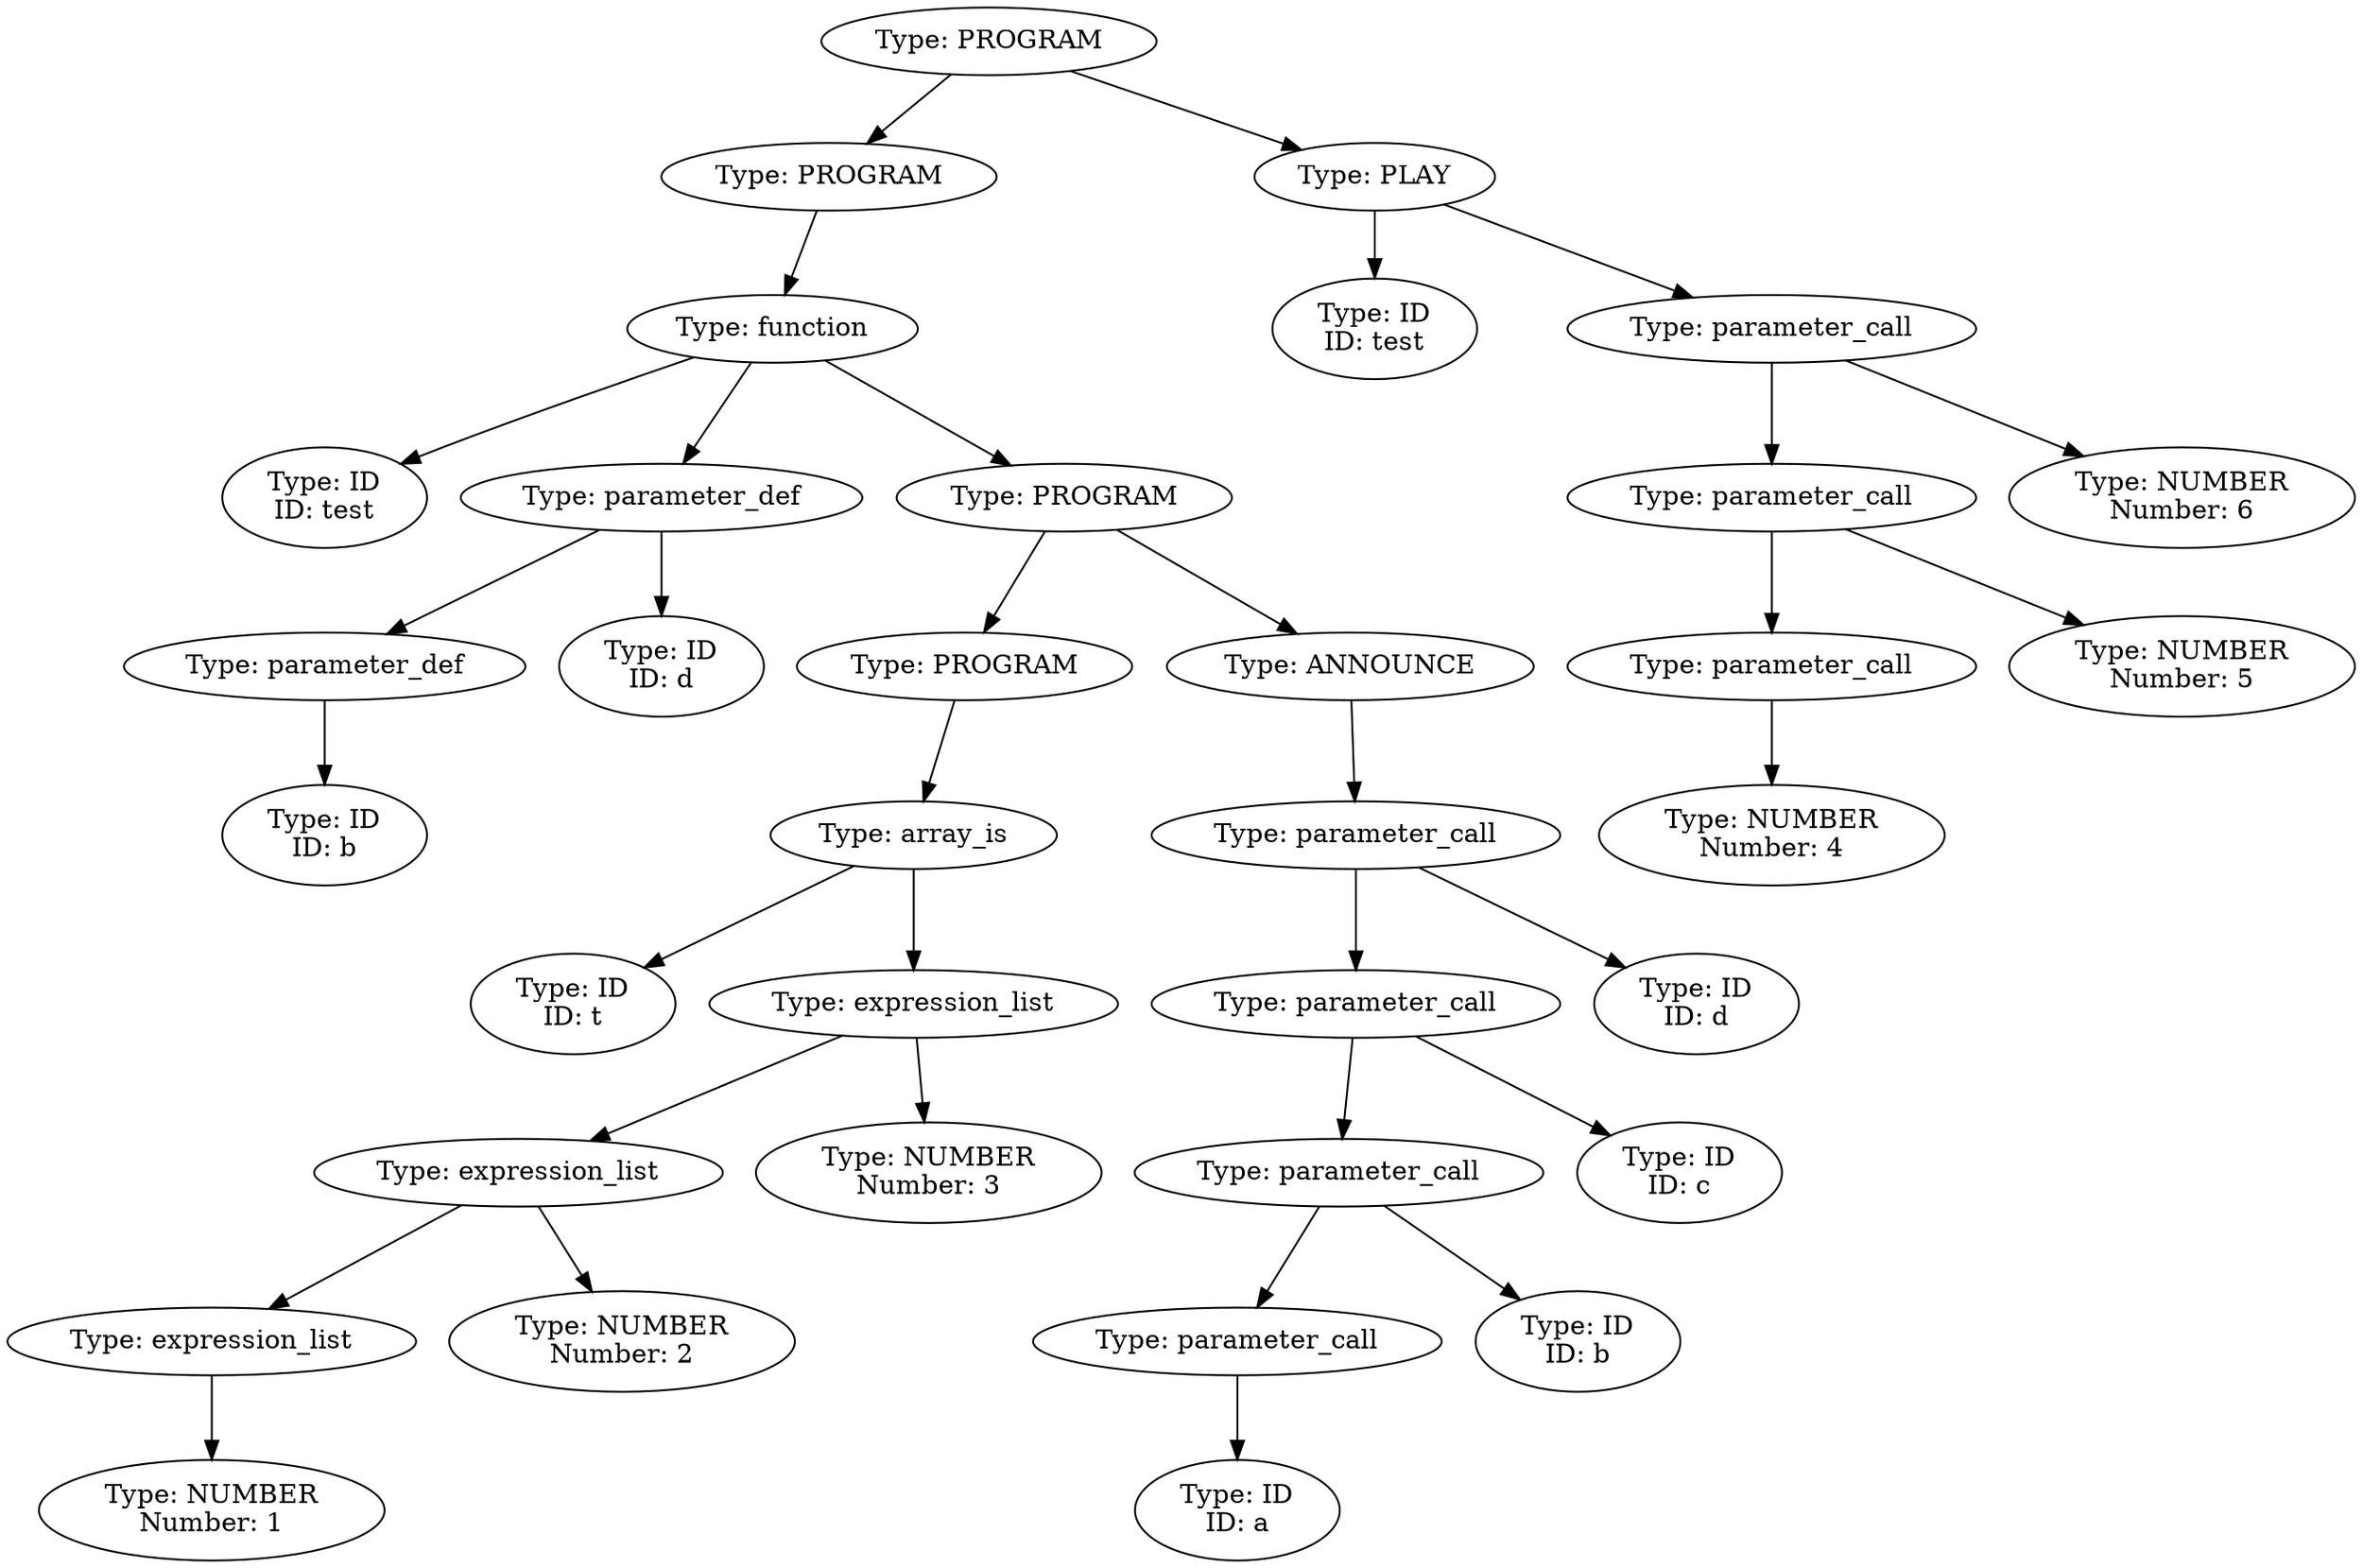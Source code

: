 digraph ast {
"0x7fffc1576fc0" [label="Type: PROGRAM"];
"0x7fffc1576fc0" -> "0x7fffc1576d60";
"0x7fffc1576d60" [label="Type: PROGRAM"];
"0x7fffc1576d60" -> "0x7fffc1576d20";
"0x7fffc1576d20" [label="Type: function"];
"0x7fffc1576d20" -> "0x7fffc1576640";
"0x7fffc1576640" [label="Type: ID\nID: test"];
"0x7fffc1576d20" -> "0x7fffc1576780";
"0x7fffc1576780" [label="Type: parameter_def"];
"0x7fffc1576780" -> "0x7fffc15766e0";
"0x7fffc15766e0" [label="Type: parameter_def"];
"0x7fffc15766e0" -> "0x7fffc15766a0";
"0x7fffc15766a0" [label="Type: ID\nID: b"];
"0x7fffc1576780" -> "0x7fffc1576740";
"0x7fffc1576740" [label="Type: ID\nID: d"];
"0x7fffc1576d20" -> "0x7fffc1576ce0";
"0x7fffc1576ce0" [label="Type: PROGRAM"];
"0x7fffc1576ce0" -> "0x7fffc15769e0";
"0x7fffc15769e0" [label="Type: PROGRAM"];
"0x7fffc15769e0" -> "0x7fffc15769a0";
"0x7fffc15769a0" [label="Type: array_is"];
"0x7fffc15769a0" -> "0x7fffc15767e0";
"0x7fffc15767e0" [label="Type: ID\nID: t"];
"0x7fffc15769a0" -> "0x7fffc1576960";
"0x7fffc1576960" [label="Type: expression_list"];
"0x7fffc1576960" -> "0x7fffc15768e0";
"0x7fffc15768e0" [label="Type: expression_list"];
"0x7fffc15768e0" -> "0x7fffc1576860";
"0x7fffc1576860" [label="Type: expression_list"];
"0x7fffc1576860" -> "0x7fffc1576820";
"0x7fffc1576820" [label="Type: NUMBER\nNumber: 1"];
"0x7fffc15768e0" -> "0x7fffc15768a0";
"0x7fffc15768a0" [label="Type: NUMBER\nNumber: 2"];
"0x7fffc1576960" -> "0x7fffc1576920";
"0x7fffc1576920" [label="Type: NUMBER\nNumber: 3"];
"0x7fffc1576ce0" -> "0x7fffc1576ca0";
"0x7fffc1576ca0" [label="Type: ANNOUNCE"];
"0x7fffc1576ca0" -> "0x7fffc1576c60";
"0x7fffc1576c60" [label="Type: parameter_call"];
"0x7fffc1576c60" -> "0x7fffc1576be0";
"0x7fffc1576be0" [label="Type: parameter_call"];
"0x7fffc1576be0" -> "0x7fffc1576b40";
"0x7fffc1576b40" [label="Type: parameter_call"];
"0x7fffc1576b40" -> "0x7fffc1576aa0";
"0x7fffc1576aa0" [label="Type: parameter_call"];
"0x7fffc1576aa0" -> "0x7fffc1576a40";
"0x7fffc1576a40" [label="Type: ID\nID: a"];
"0x7fffc1576b40" -> "0x7fffc1576ae0";
"0x7fffc1576ae0" [label="Type: ID\nID: b"];
"0x7fffc1576be0" -> "0x7fffc1576b80";
"0x7fffc1576b80" [label="Type: ID\nID: c"];
"0x7fffc1576c60" -> "0x7fffc1576c20";
"0x7fffc1576c20" [label="Type: ID\nID: d"];
"0x7fffc1576fc0" -> "0x7fffc1576f80";
"0x7fffc1576f80" [label="Type: PLAY"];
"0x7fffc1576f80" -> "0x7fffc1576dc0";
"0x7fffc1576dc0" [label="Type: ID\nID: test"];
"0x7fffc1576f80" -> "0x7fffc1576f40";
"0x7fffc1576f40" [label="Type: parameter_call"];
"0x7fffc1576f40" -> "0x7fffc1576ec0";
"0x7fffc1576ec0" [label="Type: parameter_call"];
"0x7fffc1576ec0" -> "0x7fffc1576e40";
"0x7fffc1576e40" [label="Type: parameter_call"];
"0x7fffc1576e40" -> "0x7fffc1576e00";
"0x7fffc1576e00" [label="Type: NUMBER\nNumber: 4"];
"0x7fffc1576ec0" -> "0x7fffc1576e80";
"0x7fffc1576e80" [label="Type: NUMBER\nNumber: 5"];
"0x7fffc1576f40" -> "0x7fffc1576f00";
"0x7fffc1576f00" [label="Type: NUMBER\nNumber: 6"];
}
